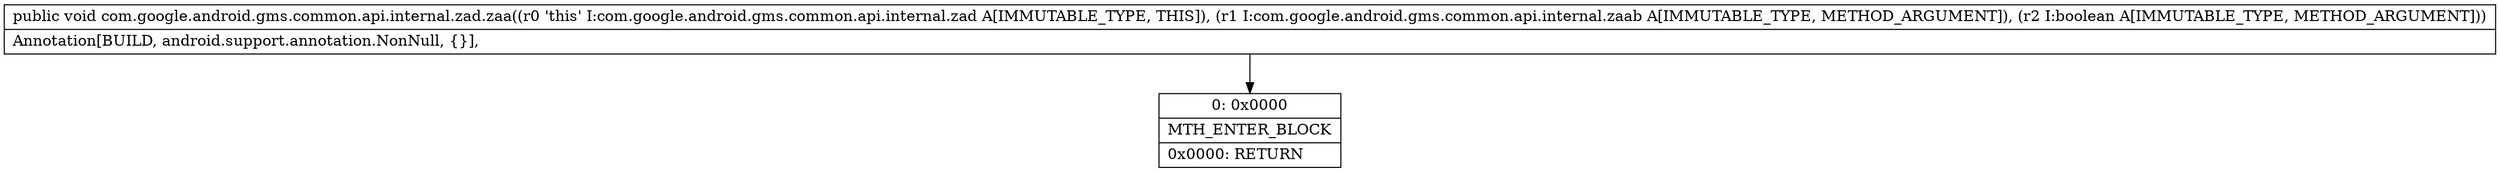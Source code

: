 digraph "CFG forcom.google.android.gms.common.api.internal.zad.zaa(Lcom\/google\/android\/gms\/common\/api\/internal\/zaab;Z)V" {
Node_0 [shape=record,label="{0\:\ 0x0000|MTH_ENTER_BLOCK\l|0x0000: RETURN   \l}"];
MethodNode[shape=record,label="{public void com.google.android.gms.common.api.internal.zad.zaa((r0 'this' I:com.google.android.gms.common.api.internal.zad A[IMMUTABLE_TYPE, THIS]), (r1 I:com.google.android.gms.common.api.internal.zaab A[IMMUTABLE_TYPE, METHOD_ARGUMENT]), (r2 I:boolean A[IMMUTABLE_TYPE, METHOD_ARGUMENT]))  | Annotation[BUILD, android.support.annotation.NonNull, \{\}], \l}"];
MethodNode -> Node_0;
}

